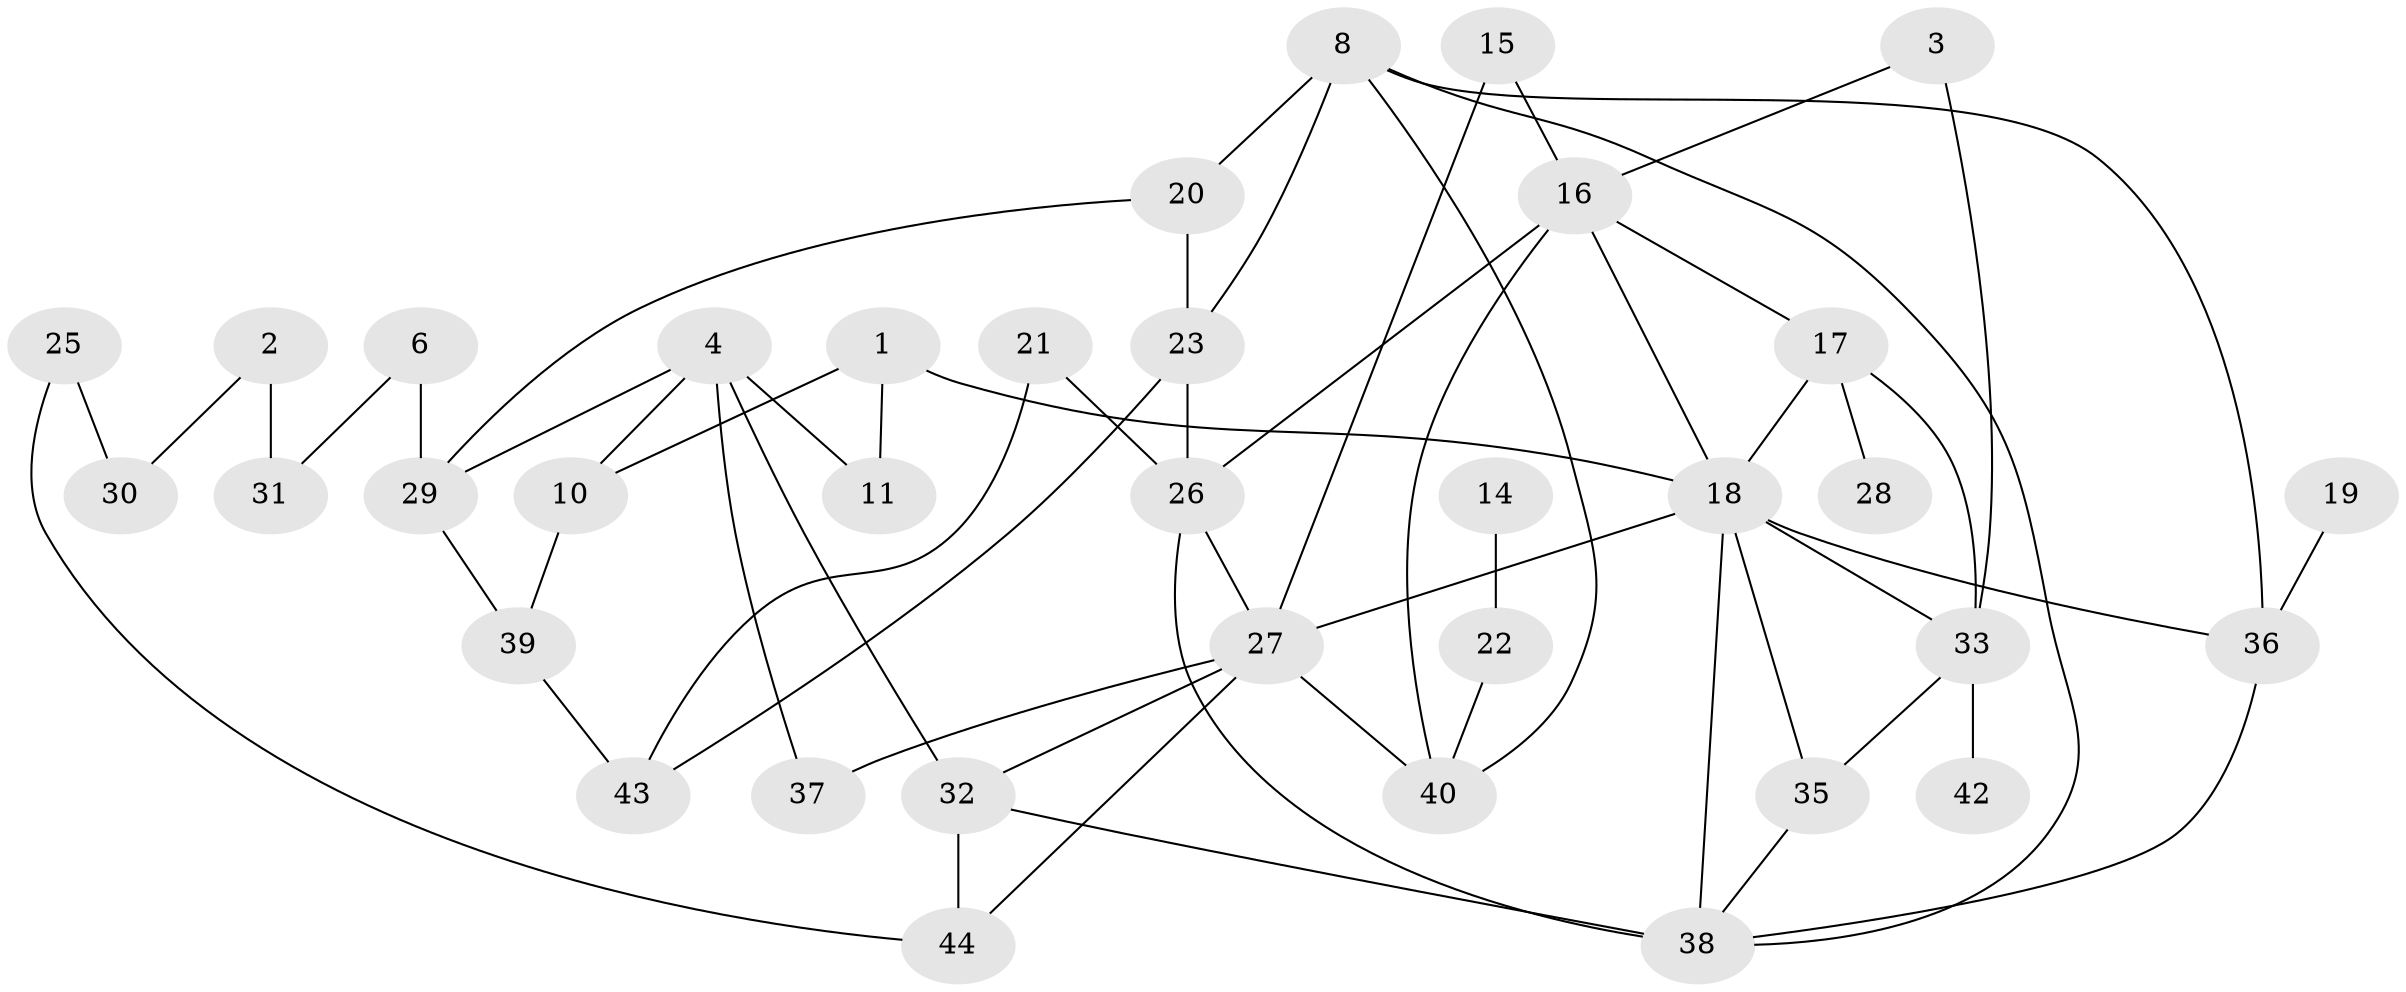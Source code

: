 // original degree distribution, {2: 0.3563218390804598, 3: 0.22988505747126436, 5: 0.09195402298850575, 4: 0.08045977011494253, 6: 0.022988505747126436, 1: 0.12643678160919541, 0: 0.08045977011494253, 7: 0.011494252873563218}
// Generated by graph-tools (version 1.1) at 2025/00/03/09/25 03:00:46]
// undirected, 36 vertices, 59 edges
graph export_dot {
graph [start="1"]
  node [color=gray90,style=filled];
  1;
  2;
  3;
  4;
  6;
  8;
  10;
  11;
  14;
  15;
  16;
  17;
  18;
  19;
  20;
  21;
  22;
  23;
  25;
  26;
  27;
  28;
  29;
  30;
  31;
  32;
  33;
  35;
  36;
  37;
  38;
  39;
  40;
  42;
  43;
  44;
  1 -- 10 [weight=1.0];
  1 -- 11 [weight=1.0];
  1 -- 18 [weight=2.0];
  2 -- 30 [weight=1.0];
  2 -- 31 [weight=1.0];
  3 -- 16 [weight=1.0];
  3 -- 33 [weight=1.0];
  4 -- 10 [weight=1.0];
  4 -- 11 [weight=1.0];
  4 -- 29 [weight=1.0];
  4 -- 32 [weight=2.0];
  4 -- 37 [weight=1.0];
  6 -- 29 [weight=1.0];
  6 -- 31 [weight=1.0];
  8 -- 20 [weight=2.0];
  8 -- 23 [weight=1.0];
  8 -- 36 [weight=1.0];
  8 -- 38 [weight=1.0];
  8 -- 40 [weight=1.0];
  10 -- 39 [weight=2.0];
  14 -- 22 [weight=1.0];
  15 -- 16 [weight=1.0];
  15 -- 27 [weight=1.0];
  16 -- 17 [weight=1.0];
  16 -- 18 [weight=1.0];
  16 -- 26 [weight=2.0];
  16 -- 40 [weight=1.0];
  17 -- 18 [weight=1.0];
  17 -- 28 [weight=1.0];
  17 -- 33 [weight=1.0];
  18 -- 27 [weight=1.0];
  18 -- 33 [weight=1.0];
  18 -- 35 [weight=1.0];
  18 -- 36 [weight=1.0];
  18 -- 38 [weight=1.0];
  19 -- 36 [weight=2.0];
  20 -- 23 [weight=1.0];
  20 -- 29 [weight=1.0];
  21 -- 26 [weight=1.0];
  21 -- 43 [weight=1.0];
  22 -- 40 [weight=1.0];
  23 -- 26 [weight=1.0];
  23 -- 43 [weight=1.0];
  25 -- 30 [weight=1.0];
  25 -- 44 [weight=1.0];
  26 -- 27 [weight=1.0];
  26 -- 38 [weight=1.0];
  27 -- 32 [weight=1.0];
  27 -- 37 [weight=2.0];
  27 -- 40 [weight=1.0];
  27 -- 44 [weight=1.0];
  29 -- 39 [weight=1.0];
  32 -- 38 [weight=2.0];
  32 -- 44 [weight=1.0];
  33 -- 35 [weight=1.0];
  33 -- 42 [weight=1.0];
  35 -- 38 [weight=1.0];
  36 -- 38 [weight=1.0];
  39 -- 43 [weight=1.0];
}
